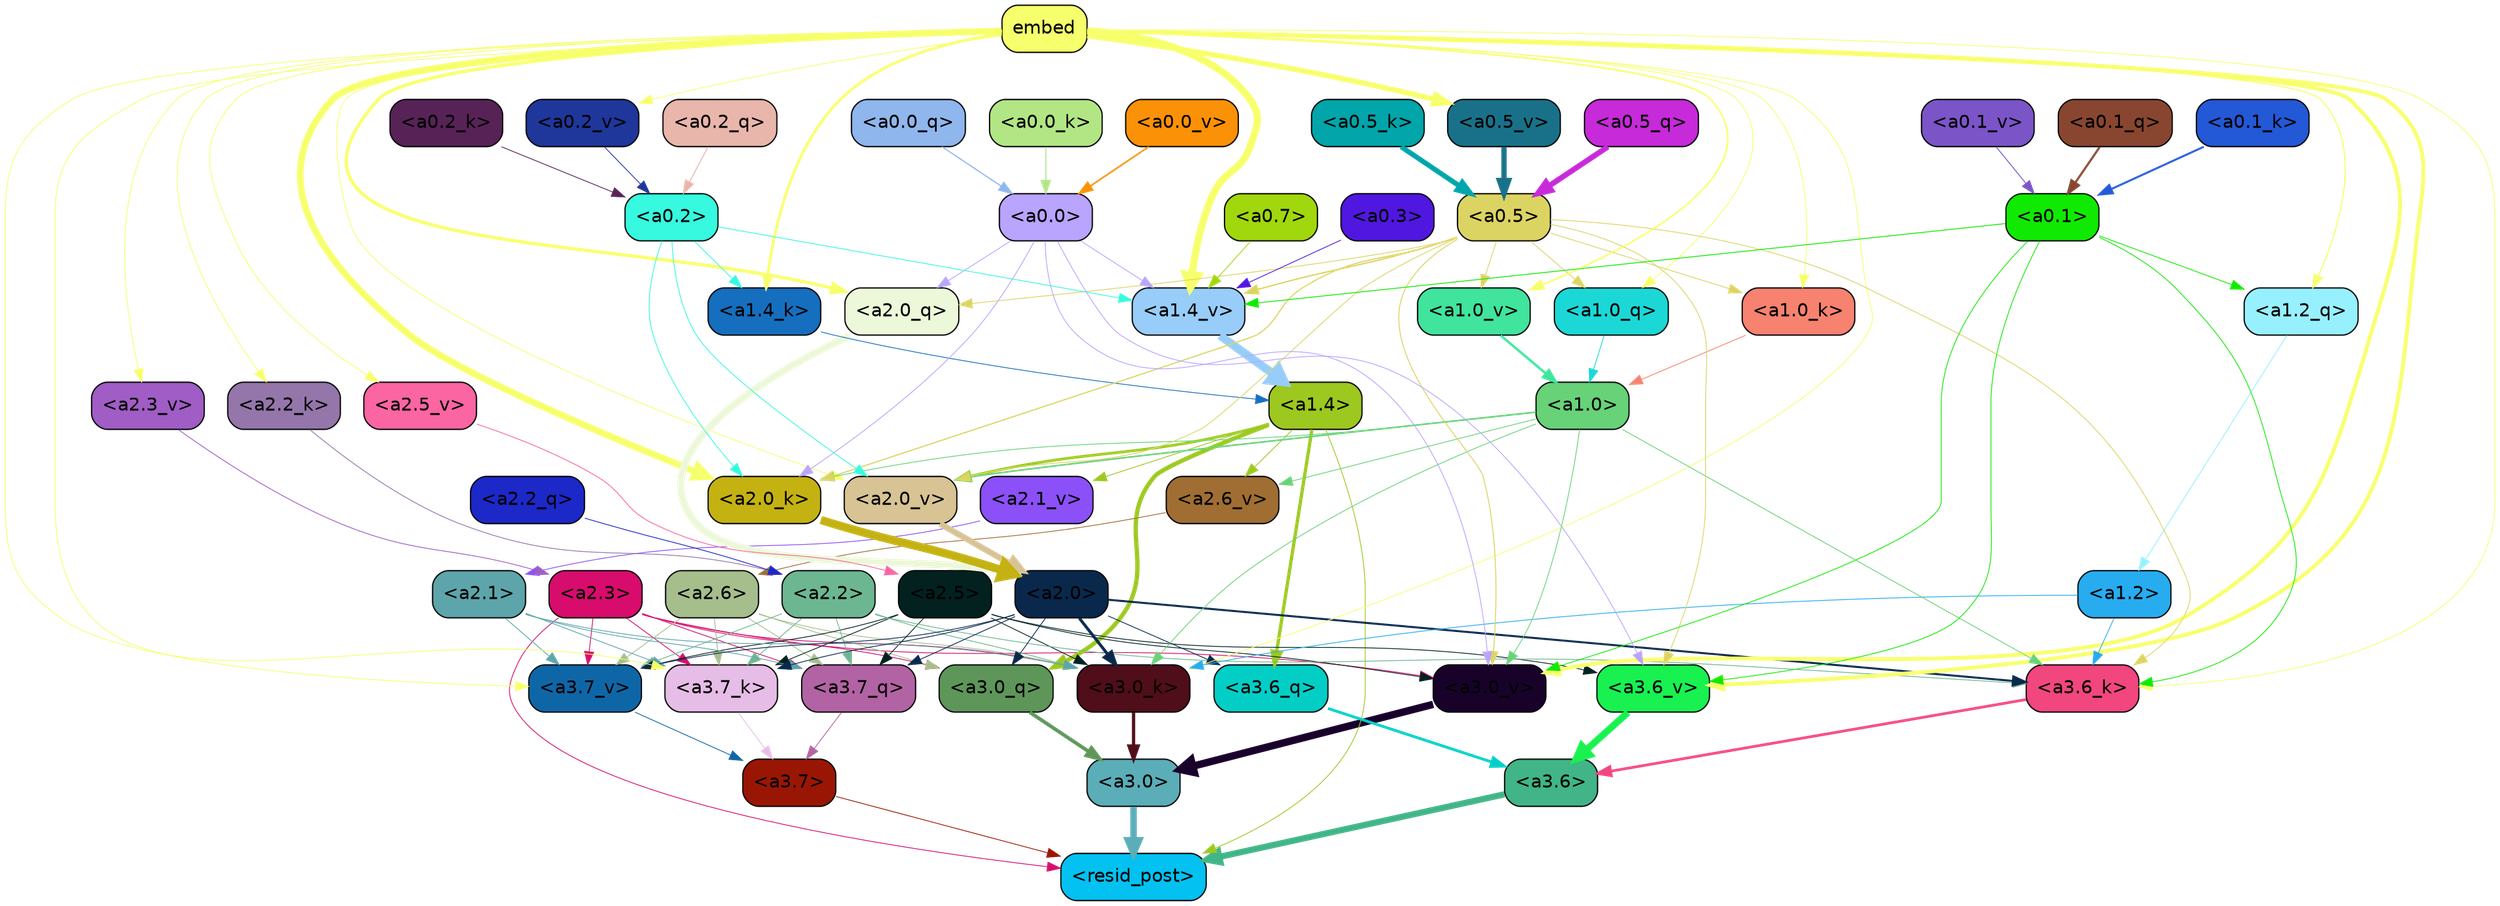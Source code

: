 strict digraph "" {
	graph [bgcolor=transparent,
		layout=dot,
		overlap=false,
		splines=true
	];
	"<a3.7>"	[color=black,
		fillcolor="#9a1604",
		fontname=Helvetica,
		shape=box,
		style="filled, rounded"];
	"<resid_post>"	[color=black,
		fillcolor="#03c1f0",
		fontname=Helvetica,
		shape=box,
		style="filled, rounded"];
	"<a3.7>" -> "<resid_post>"	[color="#9a1604",
		penwidth=0.6];
	"<a3.6>"	[color=black,
		fillcolor="#41b587",
		fontname=Helvetica,
		shape=box,
		style="filled, rounded"];
	"<a3.6>" -> "<resid_post>"	[color="#41b587",
		penwidth=4.753257989883423];
	"<a3.0>"	[color=black,
		fillcolor="#5badb8",
		fontname=Helvetica,
		shape=box,
		style="filled, rounded"];
	"<a3.0>" -> "<resid_post>"	[color="#5badb8",
		penwidth=4.90053927898407];
	"<a2.3>"	[color=black,
		fillcolor="#d70c6c",
		fontname=Helvetica,
		shape=box,
		style="filled, rounded"];
	"<a2.3>" -> "<resid_post>"	[color="#d70c6c",
		penwidth=0.6];
	"<a3.7_q>"	[color=black,
		fillcolor="#b263a4",
		fontname=Helvetica,
		shape=box,
		style="filled, rounded"];
	"<a2.3>" -> "<a3.7_q>"	[color="#d70c6c",
		penwidth=0.6];
	"<a3.0_q>"	[color=black,
		fillcolor="#5e965a",
		fontname=Helvetica,
		shape=box,
		style="filled, rounded"];
	"<a2.3>" -> "<a3.0_q>"	[color="#d70c6c",
		penwidth=0.6];
	"<a3.7_k>"	[color=black,
		fillcolor="#e6bde7",
		fontname=Helvetica,
		shape=box,
		style="filled, rounded"];
	"<a2.3>" -> "<a3.7_k>"	[color="#d70c6c",
		penwidth=0.6];
	"<a3.0_k>"	[color=black,
		fillcolor="#4f0e19",
		fontname=Helvetica,
		shape=box,
		style="filled, rounded"];
	"<a2.3>" -> "<a3.0_k>"	[color="#d70c6c",
		penwidth=0.6];
	"<a3.7_v>"	[color=black,
		fillcolor="#0f66a7",
		fontname=Helvetica,
		shape=box,
		style="filled, rounded"];
	"<a2.3>" -> "<a3.7_v>"	[color="#d70c6c",
		penwidth=0.6];
	"<a3.0_v>"	[color=black,
		fillcolor="#18022a",
		fontname=Helvetica,
		shape=box,
		style="filled, rounded"];
	"<a2.3>" -> "<a3.0_v>"	[color="#d70c6c",
		penwidth=0.6];
	"<a1.4>"	[color=black,
		fillcolor="#9cc820",
		fontname=Helvetica,
		shape=box,
		style="filled, rounded"];
	"<a1.4>" -> "<resid_post>"	[color="#9cc820",
		penwidth=0.6];
	"<a3.6_q>"	[color=black,
		fillcolor="#03cec6",
		fontname=Helvetica,
		shape=box,
		style="filled, rounded"];
	"<a1.4>" -> "<a3.6_q>"	[color="#9cc820",
		penwidth=2.5149343013763428];
	"<a1.4>" -> "<a3.0_q>"	[color="#9cc820",
		penwidth=3.2760138511657715];
	"<a2.6_v>"	[color=black,
		fillcolor="#a06e33",
		fontname=Helvetica,
		shape=box,
		style="filled, rounded"];
	"<a1.4>" -> "<a2.6_v>"	[color="#9cc820",
		penwidth=0.6];
	"<a2.1_v>"	[color=black,
		fillcolor="#8b50f7",
		fontname=Helvetica,
		shape=box,
		style="filled, rounded"];
	"<a1.4>" -> "<a2.1_v>"	[color="#9cc820",
		penwidth=0.6];
	"<a2.0_v>"	[color=black,
		fillcolor="#d8c395",
		fontname=Helvetica,
		shape=box,
		style="filled, rounded"];
	"<a1.4>" -> "<a2.0_v>"	[color="#9cc820",
		penwidth=2.0870713144540787];
	"<a3.7_q>" -> "<a3.7>"	[color="#b263a4",
		penwidth=0.6];
	"<a3.6_q>" -> "<a3.6>"	[color="#03cec6",
		penwidth=2.091020345687866];
	"<a3.0_q>" -> "<a3.0>"	[color="#5e965a",
		penwidth=2.7421876192092896];
	"<a3.7_k>" -> "<a3.7>"	[color="#e6bde7",
		penwidth=0.6];
	"<a3.6_k>"	[color=black,
		fillcolor="#f1467e",
		fontname=Helvetica,
		shape=box,
		style="filled, rounded"];
	"<a3.6_k>" -> "<a3.6>"	[color="#f1467e",
		penwidth=2.048597991466522];
	"<a3.0_k>" -> "<a3.0>"	[color="#4f0e19",
		penwidth=2.476402521133423];
	"<a3.7_v>" -> "<a3.7>"	[color="#0f66a7",
		penwidth=0.6];
	"<a3.6_v>"	[color=black,
		fillcolor="#18f150",
		fontname=Helvetica,
		shape=box,
		style="filled, rounded"];
	"<a3.6_v>" -> "<a3.6>"	[color="#18f150",
		penwidth=5.2550448179244995];
	"<a3.0_v>" -> "<a3.0>"	[color="#18022a",
		penwidth=5.652270674705505];
	"<a2.6>"	[color=black,
		fillcolor="#a5be8c",
		fontname=Helvetica,
		shape=box,
		style="filled, rounded"];
	"<a2.6>" -> "<a3.7_q>"	[color="#a5be8c",
		penwidth=0.6];
	"<a2.6>" -> "<a3.0_q>"	[color="#a5be8c",
		penwidth=0.6];
	"<a2.6>" -> "<a3.7_k>"	[color="#a5be8c",
		penwidth=0.6];
	"<a2.6>" -> "<a3.0_k>"	[color="#a5be8c",
		penwidth=0.6];
	"<a2.6>" -> "<a3.7_v>"	[color="#a5be8c",
		penwidth=0.6];
	"<a2.5>"	[color=black,
		fillcolor="#02211f",
		fontname=Helvetica,
		shape=box,
		style="filled, rounded"];
	"<a2.5>" -> "<a3.7_q>"	[color="#02211f",
		penwidth=0.6];
	"<a2.5>" -> "<a3.7_k>"	[color="#02211f",
		penwidth=0.6];
	"<a2.5>" -> "<a3.0_k>"	[color="#02211f",
		penwidth=0.6];
	"<a2.5>" -> "<a3.7_v>"	[color="#02211f",
		penwidth=0.6];
	"<a2.5>" -> "<a3.6_v>"	[color="#02211f",
		penwidth=0.6];
	"<a2.5>" -> "<a3.0_v>"	[color="#02211f",
		penwidth=0.6];
	"<a2.2>"	[color=black,
		fillcolor="#6cb791",
		fontname=Helvetica,
		shape=box,
		style="filled, rounded"];
	"<a2.2>" -> "<a3.7_q>"	[color="#6cb791",
		penwidth=0.6];
	"<a2.2>" -> "<a3.7_k>"	[color="#6cb791",
		penwidth=0.6];
	"<a2.2>" -> "<a3.6_k>"	[color="#6cb791",
		penwidth=0.6];
	"<a2.2>" -> "<a3.0_k>"	[color="#6cb791",
		penwidth=0.6];
	"<a2.2>" -> "<a3.7_v>"	[color="#6cb791",
		penwidth=0.6];
	"<a2.1>"	[color=black,
		fillcolor="#5da5aa",
		fontname=Helvetica,
		shape=box,
		style="filled, rounded"];
	"<a2.1>" -> "<a3.7_q>"	[color="#5da5aa",
		penwidth=0.6];
	"<a2.1>" -> "<a3.7_k>"	[color="#5da5aa",
		penwidth=0.6];
	"<a2.1>" -> "<a3.0_k>"	[color="#5da5aa",
		penwidth=0.6];
	"<a2.1>" -> "<a3.7_v>"	[color="#5da5aa",
		penwidth=0.6];
	"<a2.0>"	[color=black,
		fillcolor="#0a284b",
		fontname=Helvetica,
		shape=box,
		style="filled, rounded"];
	"<a2.0>" -> "<a3.7_q>"	[color="#0a284b",
		penwidth=0.6];
	"<a2.0>" -> "<a3.6_q>"	[color="#0a284b",
		penwidth=0.6];
	"<a2.0>" -> "<a3.0_q>"	[color="#0a284b",
		penwidth=0.6];
	"<a2.0>" -> "<a3.7_k>"	[color="#0a284b",
		penwidth=0.6];
	"<a2.0>" -> "<a3.6_k>"	[color="#0a284b",
		penwidth=1.5290023684501648];
	"<a2.0>" -> "<a3.0_k>"	[color="#0a284b",
		penwidth=2.2635570764541626];
	"<a2.0>" -> "<a3.7_v>"	[color="#0a284b",
		penwidth=0.6];
	embed	[color=black,
		fillcolor="#f6ff6c",
		fontname=Helvetica,
		shape=box,
		style="filled, rounded"];
	embed -> "<a3.7_k>"	[color="#f6ff6c",
		penwidth=0.6];
	embed -> "<a3.6_k>"	[color="#f6ff6c",
		penwidth=0.6];
	embed -> "<a3.0_k>"	[color="#f6ff6c",
		penwidth=0.6];
	embed -> "<a3.7_v>"	[color="#f6ff6c",
		penwidth=0.6];
	embed -> "<a3.6_v>"	[color="#f6ff6c",
		penwidth=2.9556376338005066];
	embed -> "<a3.0_v>"	[color="#f6ff6c",
		penwidth=2.972973108291626];
	"<a2.0_q>"	[color=black,
		fillcolor="#ecf8d9",
		fontname=Helvetica,
		shape=box,
		style="filled, rounded"];
	embed -> "<a2.0_q>"	[color="#f6ff6c",
		penwidth=2.522909115999937];
	"<a2.2_k>"	[color=black,
		fillcolor="#9476aa",
		fontname=Helvetica,
		shape=box,
		style="filled, rounded"];
	embed -> "<a2.2_k>"	[color="#f6ff6c",
		penwidth=0.6];
	"<a2.0_k>"	[color=black,
		fillcolor="#c4b213",
		fontname=Helvetica,
		shape=box,
		style="filled, rounded"];
	embed -> "<a2.0_k>"	[color="#f6ff6c",
		penwidth=5.094568967819214];
	"<a2.5_v>"	[color=black,
		fillcolor="#fa65a2",
		fontname=Helvetica,
		shape=box,
		style="filled, rounded"];
	embed -> "<a2.5_v>"	[color="#f6ff6c",
		penwidth=0.6];
	"<a2.3_v>"	[color=black,
		fillcolor="#a05dc5",
		fontname=Helvetica,
		shape=box,
		style="filled, rounded"];
	embed -> "<a2.3_v>"	[color="#f6ff6c",
		penwidth=0.6];
	embed -> "<a2.0_v>"	[color="#f6ff6c",
		penwidth=0.6];
	"<a1.2_q>"	[color=black,
		fillcolor="#97f0fe",
		fontname=Helvetica,
		shape=box,
		style="filled, rounded"];
	embed -> "<a1.2_q>"	[color="#f6ff6c",
		penwidth=0.8520002365112305];
	"<a1.0_q>"	[color=black,
		fillcolor="#1bd8d7",
		fontname=Helvetica,
		shape=box,
		style="filled, rounded"];
	embed -> "<a1.0_q>"	[color="#f6ff6c",
		penwidth=0.6];
	"<a1.4_k>"	[color=black,
		fillcolor="#166ebf",
		fontname=Helvetica,
		shape=box,
		style="filled, rounded"];
	embed -> "<a1.4_k>"	[color="#f6ff6c",
		penwidth=2.115079402923584];
	"<a1.0_k>"	[color=black,
		fillcolor="#f6826f",
		fontname=Helvetica,
		shape=box,
		style="filled, rounded"];
	embed -> "<a1.0_k>"	[color="#f6ff6c",
		penwidth=0.6];
	"<a1.4_v>"	[color=black,
		fillcolor="#97cdf8",
		fontname=Helvetica,
		shape=box,
		style="filled, rounded"];
	embed -> "<a1.4_v>"	[color="#f6ff6c",
		penwidth=5.504090070724487];
	"<a1.0_v>"	[color=black,
		fillcolor="#40e49d",
		fontname=Helvetica,
		shape=box,
		style="filled, rounded"];
	embed -> "<a1.0_v>"	[color="#f6ff6c",
		penwidth=1.2935692071914673];
	"<a0.5_v>"	[color=black,
		fillcolor="#197189",
		fontname=Helvetica,
		shape=box,
		style="filled, rounded"];
	embed -> "<a0.5_v>"	[color="#f6ff6c",
		penwidth=4.012355327606201];
	"<a0.2_v>"	[color=black,
		fillcolor="#1f379b",
		fontname=Helvetica,
		shape=box,
		style="filled, rounded"];
	embed -> "<a0.2_v>"	[color="#f6ff6c",
		penwidth=0.6];
	"<a1.2>"	[color=black,
		fillcolor="#27acf0",
		fontname=Helvetica,
		shape=box,
		style="filled, rounded"];
	"<a1.2>" -> "<a3.6_k>"	[color="#27acf0",
		penwidth=0.6];
	"<a1.2>" -> "<a3.0_k>"	[color="#27acf0",
		penwidth=0.6];
	"<a1.0>"	[color=black,
		fillcolor="#67d278",
		fontname=Helvetica,
		shape=box,
		style="filled, rounded"];
	"<a1.0>" -> "<a3.6_k>"	[color="#67d278",
		penwidth=0.6];
	"<a1.0>" -> "<a3.0_k>"	[color="#67d278",
		penwidth=0.6];
	"<a1.0>" -> "<a3.0_v>"	[color="#67d278",
		penwidth=0.6];
	"<a1.0>" -> "<a2.0_k>"	[color="#67d278",
		penwidth=0.6];
	"<a1.0>" -> "<a2.6_v>"	[color="#67d278",
		penwidth=0.6];
	"<a1.0>" -> "<a2.0_v>"	[color="#67d278",
		penwidth=1.2152502536773682];
	"<a0.5>"	[color=black,
		fillcolor="#dcd462",
		fontname=Helvetica,
		shape=box,
		style="filled, rounded"];
	"<a0.5>" -> "<a3.6_k>"	[color="#dcd462",
		penwidth=0.6];
	"<a0.5>" -> "<a3.6_v>"	[color="#dcd462",
		penwidth=0.6];
	"<a0.5>" -> "<a3.0_v>"	[color="#dcd462",
		penwidth=0.6790935099124908];
	"<a0.5>" -> "<a2.0_q>"	[color="#dcd462",
		penwidth=0.6];
	"<a0.5>" -> "<a2.0_k>"	[color="#dcd462",
		penwidth=0.8835153579711914];
	"<a0.5>" -> "<a2.0_v>"	[color="#dcd462",
		penwidth=0.6];
	"<a0.5>" -> "<a1.0_q>"	[color="#dcd462",
		penwidth=0.6];
	"<a0.5>" -> "<a1.0_k>"	[color="#dcd462",
		penwidth=0.6];
	"<a0.5>" -> "<a1.4_v>"	[color="#dcd462",
		penwidth=1.022335171699524];
	"<a0.5>" -> "<a1.0_v>"	[color="#dcd462",
		penwidth=0.6];
	"<a0.1>"	[color=black,
		fillcolor="#10ea02",
		fontname=Helvetica,
		shape=box,
		style="filled, rounded"];
	"<a0.1>" -> "<a3.6_k>"	[color="#10ea02",
		penwidth=0.6];
	"<a0.1>" -> "<a3.6_v>"	[color="#10ea02",
		penwidth=0.6];
	"<a0.1>" -> "<a3.0_v>"	[color="#10ea02",
		penwidth=0.6];
	"<a0.1>" -> "<a1.2_q>"	[color="#10ea02",
		penwidth=0.6];
	"<a0.1>" -> "<a1.4_v>"	[color="#10ea02",
		penwidth=0.6438122987747192];
	"<a0.0>"	[color=black,
		fillcolor="#b9a4fe",
		fontname=Helvetica,
		shape=box,
		style="filled, rounded"];
	"<a0.0>" -> "<a3.6_v>"	[color="#b9a4fe",
		penwidth=0.6];
	"<a0.0>" -> "<a3.0_v>"	[color="#b9a4fe",
		penwidth=0.6];
	"<a0.0>" -> "<a2.0_q>"	[color="#b9a4fe",
		penwidth=0.6];
	"<a0.0>" -> "<a2.0_k>"	[color="#b9a4fe",
		penwidth=0.6];
	"<a0.0>" -> "<a1.4_v>"	[color="#b9a4fe",
		penwidth=0.6];
	"<a2.2_q>"	[color=black,
		fillcolor="#1c28c8",
		fontname=Helvetica,
		shape=box,
		style="filled, rounded"];
	"<a2.2_q>" -> "<a2.2>"	[color="#1c28c8",
		penwidth=0.6];
	"<a2.0_q>" -> "<a2.0>"	[color="#ecf8d9",
		penwidth=5.557696580886841];
	"<a2.2_k>" -> "<a2.2>"	[color="#9476aa",
		penwidth=0.6];
	"<a2.0_k>" -> "<a2.0>"	[color="#c4b213",
		penwidth=6.320472955703735];
	"<a2.6_v>" -> "<a2.6>"	[color="#a06e33",
		penwidth=0.6];
	"<a2.5_v>" -> "<a2.5>"	[color="#fa65a2",
		penwidth=0.6];
	"<a2.3_v>" -> "<a2.3>"	[color="#a05dc5",
		penwidth=0.6];
	"<a2.1_v>" -> "<a2.1>"	[color="#8b50f7",
		penwidth=0.6];
	"<a2.0_v>" -> "<a2.0>"	[color="#d8c395",
		penwidth=4.611755967140198];
	"<a0.2>"	[color=black,
		fillcolor="#36f9df",
		fontname=Helvetica,
		shape=box,
		style="filled, rounded"];
	"<a0.2>" -> "<a2.0_k>"	[color="#36f9df",
		penwidth=0.6];
	"<a0.2>" -> "<a2.0_v>"	[color="#36f9df",
		penwidth=0.6];
	"<a0.2>" -> "<a1.4_k>"	[color="#36f9df",
		penwidth=0.6];
	"<a0.2>" -> "<a1.4_v>"	[color="#36f9df",
		penwidth=0.6];
	"<a1.2_q>" -> "<a1.2>"	[color="#97f0fe",
		penwidth=0.6145738363265991];
	"<a1.0_q>" -> "<a1.0>"	[color="#1bd8d7",
		penwidth=0.6];
	"<a1.4_k>" -> "<a1.4>"	[color="#166ebf",
		penwidth=0.6];
	"<a1.0_k>" -> "<a1.0>"	[color="#f6826f",
		penwidth=0.6];
	"<a1.4_v>" -> "<a1.4>"	[color="#97cdf8",
		penwidth=6.5241758823394775];
	"<a1.0_v>" -> "<a1.0>"	[color="#40e49d",
		penwidth=1.8809151649475098];
	"<a0.7>"	[color=black,
		fillcolor="#a1d70d",
		fontname=Helvetica,
		shape=box,
		style="filled, rounded"];
	"<a0.7>" -> "<a1.4_v>"	[color="#a1d70d",
		penwidth=0.6];
	"<a0.3>"	[color=black,
		fillcolor="#5017e0",
		fontname=Helvetica,
		shape=box,
		style="filled, rounded"];
	"<a0.3>" -> "<a1.4_v>"	[color="#5017e0",
		penwidth=0.6];
	"<a0.5_q>"	[color=black,
		fillcolor="#c62ad9",
		fontname=Helvetica,
		shape=box,
		style="filled, rounded"];
	"<a0.5_q>" -> "<a0.5>"	[color="#c62ad9",
		penwidth=4.2370394468307495];
	"<a0.2_q>"	[color=black,
		fillcolor="#e8b6aa",
		fontname=Helvetica,
		shape=box,
		style="filled, rounded"];
	"<a0.2_q>" -> "<a0.2>"	[color="#e8b6aa",
		penwidth=0.6822714805603027];
	"<a0.1_q>"	[color=black,
		fillcolor="#884630",
		fontname=Helvetica,
		shape=box,
		style="filled, rounded"];
	"<a0.1_q>" -> "<a0.1>"	[color="#884630",
		penwidth=1.6176555156707764];
	"<a0.0_q>"	[color=black,
		fillcolor="#8fb6ed",
		fontname=Helvetica,
		shape=box,
		style="filled, rounded"];
	"<a0.0_q>" -> "<a0.0>"	[color="#8fb6ed",
		penwidth=0.9359095096588135];
	"<a0.5_k>"	[color=black,
		fillcolor="#01a5aa",
		fontname=Helvetica,
		shape=box,
		style="filled, rounded"];
	"<a0.5_k>" -> "<a0.5>"	[color="#01a5aa",
		penwidth=3.8599258065223694];
	"<a0.2_k>"	[color=black,
		fillcolor="#572357",
		fontname=Helvetica,
		shape=box,
		style="filled, rounded"];
	"<a0.2_k>" -> "<a0.2>"	[color="#572357",
		penwidth=0.6];
	"<a0.1_k>"	[color=black,
		fillcolor="#2358d6",
		fontname=Helvetica,
		shape=box,
		style="filled, rounded"];
	"<a0.1_k>" -> "<a0.1>"	[color="#2358d6",
		penwidth=1.5140717029571533];
	"<a0.0_k>"	[color=black,
		fillcolor="#b2e685",
		fontname=Helvetica,
		shape=box,
		style="filled, rounded"];
	"<a0.0_k>" -> "<a0.0>"	[color="#b2e685",
		penwidth=0.8258748054504395];
	"<a0.5_v>" -> "<a0.5>"	[color="#197189",
		penwidth=4.0173709988594055];
	"<a0.2_v>" -> "<a0.2>"	[color="#1f379b",
		penwidth=0.6];
	"<a0.1_v>"	[color=black,
		fillcolor="#7b54c8",
		fontname=Helvetica,
		shape=box,
		style="filled, rounded"];
	"<a0.1_v>" -> "<a0.1>"	[color="#7b54c8",
		penwidth=0.6690568923950195];
	"<a0.0_v>"	[color=black,
		fillcolor="#fb9107",
		fontname=Helvetica,
		shape=box,
		style="filled, rounded"];
	"<a0.0_v>" -> "<a0.0>"	[color="#fb9107",
		penwidth=1.2524418830871582];
}
